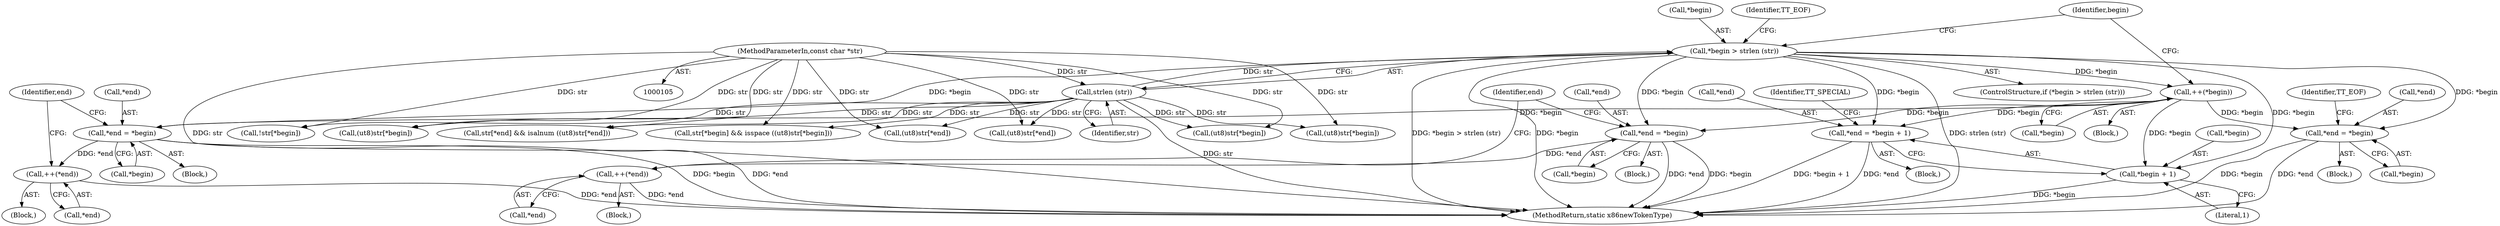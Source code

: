 digraph "0_radare2_66191f780863ea8c66ace4040d0d04a8842e8432@API" {
"1000111" [label="(Call,*begin > strlen (str))"];
"1000114" [label="(Call,strlen (str))"];
"1000106" [label="(MethodParameterIn,const char *str)"];
"1000135" [label="(Call,++(*begin))"];
"1000145" [label="(Call,*end = *begin)"];
"1000161" [label="(Call,*end = *begin)"];
"1000182" [label="(Call,++(*end))"];
"1000196" [label="(Call,*end = *begin)"];
"1000212" [label="(Call,++(*end))"];
"1000219" [label="(Call,*end = *begin + 1)"];
"1000222" [label="(Call,*begin + 1)"];
"1000218" [label="(Block,)"];
"1000110" [label="(ControlStructure,if (*begin > strlen (str)))"];
"1000154" [label="(Call,(ut8)str[*begin])"];
"1000148" [label="(Call,*begin)"];
"1000181" [label="(Block,)"];
"1000128" [label="(Call,(ut8)str[*begin])"];
"1000136" [label="(Call,*begin)"];
"1000228" [label="(MethodReturn,static x86newTokenType)"];
"1000203" [label="(Identifier,end)"];
"1000139" [label="(Call,!str[*begin])"];
"1000112" [label="(Call,*begin)"];
"1000223" [label="(Call,*begin)"];
"1000213" [label="(Call,*end)"];
"1000189" [label="(Call,(ut8)str[*begin])"];
"1000145" [label="(Call,*end = *begin)"];
"1000169" [label="(Call,str[*end] && isalnum ((ut8)str[*end]))"];
"1000121" [label="(Identifier,begin)"];
"1000183" [label="(Call,*end)"];
"1000144" [label="(Block,)"];
"1000122" [label="(Call,str[*begin] && isspace ((ut8)str[*begin]))"];
"1000151" [label="(Identifier,TT_EOF)"];
"1000212" [label="(Call,++(*end))"];
"1000220" [label="(Call,*end)"];
"1000168" [label="(Identifier,end)"];
"1000146" [label="(Call,*end)"];
"1000114" [label="(Call,strlen (str))"];
"1000135" [label="(Call,++(*begin))"];
"1000118" [label="(Identifier,TT_EOF)"];
"1000197" [label="(Call,*end)"];
"1000164" [label="(Call,*begin)"];
"1000196" [label="(Call,*end = *begin)"];
"1000175" [label="(Call,(ut8)str[*end])"];
"1000160" [label="(Block,)"];
"1000222" [label="(Call,*begin + 1)"];
"1000199" [label="(Call,*begin)"];
"1000225" [label="(Literal,1)"];
"1000162" [label="(Call,*end)"];
"1000182" [label="(Call,++(*end))"];
"1000219" [label="(Call,*end = *begin + 1)"];
"1000111" [label="(Call,*begin > strlen (str))"];
"1000195" [label="(Block,)"];
"1000205" [label="(Call,(ut8)str[*end])"];
"1000227" [label="(Identifier,TT_SPECIAL)"];
"1000134" [label="(Block,)"];
"1000211" [label="(Block,)"];
"1000161" [label="(Call,*end = *begin)"];
"1000106" [label="(MethodParameterIn,const char *str)"];
"1000115" [label="(Identifier,str)"];
"1000111" -> "1000110"  [label="AST: "];
"1000111" -> "1000114"  [label="CFG: "];
"1000112" -> "1000111"  [label="AST: "];
"1000114" -> "1000111"  [label="AST: "];
"1000118" -> "1000111"  [label="CFG: "];
"1000121" -> "1000111"  [label="CFG: "];
"1000111" -> "1000228"  [label="DDG: *begin"];
"1000111" -> "1000228"  [label="DDG: strlen (str)"];
"1000111" -> "1000228"  [label="DDG: *begin > strlen (str)"];
"1000114" -> "1000111"  [label="DDG: str"];
"1000111" -> "1000135"  [label="DDG: *begin"];
"1000111" -> "1000145"  [label="DDG: *begin"];
"1000111" -> "1000161"  [label="DDG: *begin"];
"1000111" -> "1000196"  [label="DDG: *begin"];
"1000111" -> "1000219"  [label="DDG: *begin"];
"1000111" -> "1000222"  [label="DDG: *begin"];
"1000114" -> "1000115"  [label="CFG: "];
"1000115" -> "1000114"  [label="AST: "];
"1000114" -> "1000228"  [label="DDG: str"];
"1000106" -> "1000114"  [label="DDG: str"];
"1000114" -> "1000122"  [label="DDG: str"];
"1000114" -> "1000128"  [label="DDG: str"];
"1000114" -> "1000139"  [label="DDG: str"];
"1000114" -> "1000154"  [label="DDG: str"];
"1000114" -> "1000169"  [label="DDG: str"];
"1000114" -> "1000175"  [label="DDG: str"];
"1000114" -> "1000189"  [label="DDG: str"];
"1000114" -> "1000205"  [label="DDG: str"];
"1000106" -> "1000105"  [label="AST: "];
"1000106" -> "1000228"  [label="DDG: str"];
"1000106" -> "1000122"  [label="DDG: str"];
"1000106" -> "1000128"  [label="DDG: str"];
"1000106" -> "1000139"  [label="DDG: str"];
"1000106" -> "1000154"  [label="DDG: str"];
"1000106" -> "1000169"  [label="DDG: str"];
"1000106" -> "1000175"  [label="DDG: str"];
"1000106" -> "1000189"  [label="DDG: str"];
"1000106" -> "1000205"  [label="DDG: str"];
"1000135" -> "1000134"  [label="AST: "];
"1000135" -> "1000136"  [label="CFG: "];
"1000136" -> "1000135"  [label="AST: "];
"1000121" -> "1000135"  [label="CFG: "];
"1000135" -> "1000145"  [label="DDG: *begin"];
"1000135" -> "1000161"  [label="DDG: *begin"];
"1000135" -> "1000196"  [label="DDG: *begin"];
"1000135" -> "1000219"  [label="DDG: *begin"];
"1000135" -> "1000222"  [label="DDG: *begin"];
"1000145" -> "1000144"  [label="AST: "];
"1000145" -> "1000148"  [label="CFG: "];
"1000146" -> "1000145"  [label="AST: "];
"1000148" -> "1000145"  [label="AST: "];
"1000151" -> "1000145"  [label="CFG: "];
"1000145" -> "1000228"  [label="DDG: *begin"];
"1000145" -> "1000228"  [label="DDG: *end"];
"1000161" -> "1000160"  [label="AST: "];
"1000161" -> "1000164"  [label="CFG: "];
"1000162" -> "1000161"  [label="AST: "];
"1000164" -> "1000161"  [label="AST: "];
"1000168" -> "1000161"  [label="CFG: "];
"1000161" -> "1000228"  [label="DDG: *begin"];
"1000161" -> "1000228"  [label="DDG: *end"];
"1000161" -> "1000182"  [label="DDG: *end"];
"1000182" -> "1000181"  [label="AST: "];
"1000182" -> "1000183"  [label="CFG: "];
"1000183" -> "1000182"  [label="AST: "];
"1000168" -> "1000182"  [label="CFG: "];
"1000182" -> "1000228"  [label="DDG: *end"];
"1000196" -> "1000195"  [label="AST: "];
"1000196" -> "1000199"  [label="CFG: "];
"1000197" -> "1000196"  [label="AST: "];
"1000199" -> "1000196"  [label="AST: "];
"1000203" -> "1000196"  [label="CFG: "];
"1000196" -> "1000228"  [label="DDG: *end"];
"1000196" -> "1000228"  [label="DDG: *begin"];
"1000196" -> "1000212"  [label="DDG: *end"];
"1000212" -> "1000211"  [label="AST: "];
"1000212" -> "1000213"  [label="CFG: "];
"1000213" -> "1000212"  [label="AST: "];
"1000203" -> "1000212"  [label="CFG: "];
"1000212" -> "1000228"  [label="DDG: *end"];
"1000219" -> "1000218"  [label="AST: "];
"1000219" -> "1000222"  [label="CFG: "];
"1000220" -> "1000219"  [label="AST: "];
"1000222" -> "1000219"  [label="AST: "];
"1000227" -> "1000219"  [label="CFG: "];
"1000219" -> "1000228"  [label="DDG: *begin + 1"];
"1000219" -> "1000228"  [label="DDG: *end"];
"1000222" -> "1000225"  [label="CFG: "];
"1000223" -> "1000222"  [label="AST: "];
"1000225" -> "1000222"  [label="AST: "];
"1000222" -> "1000228"  [label="DDG: *begin"];
}

